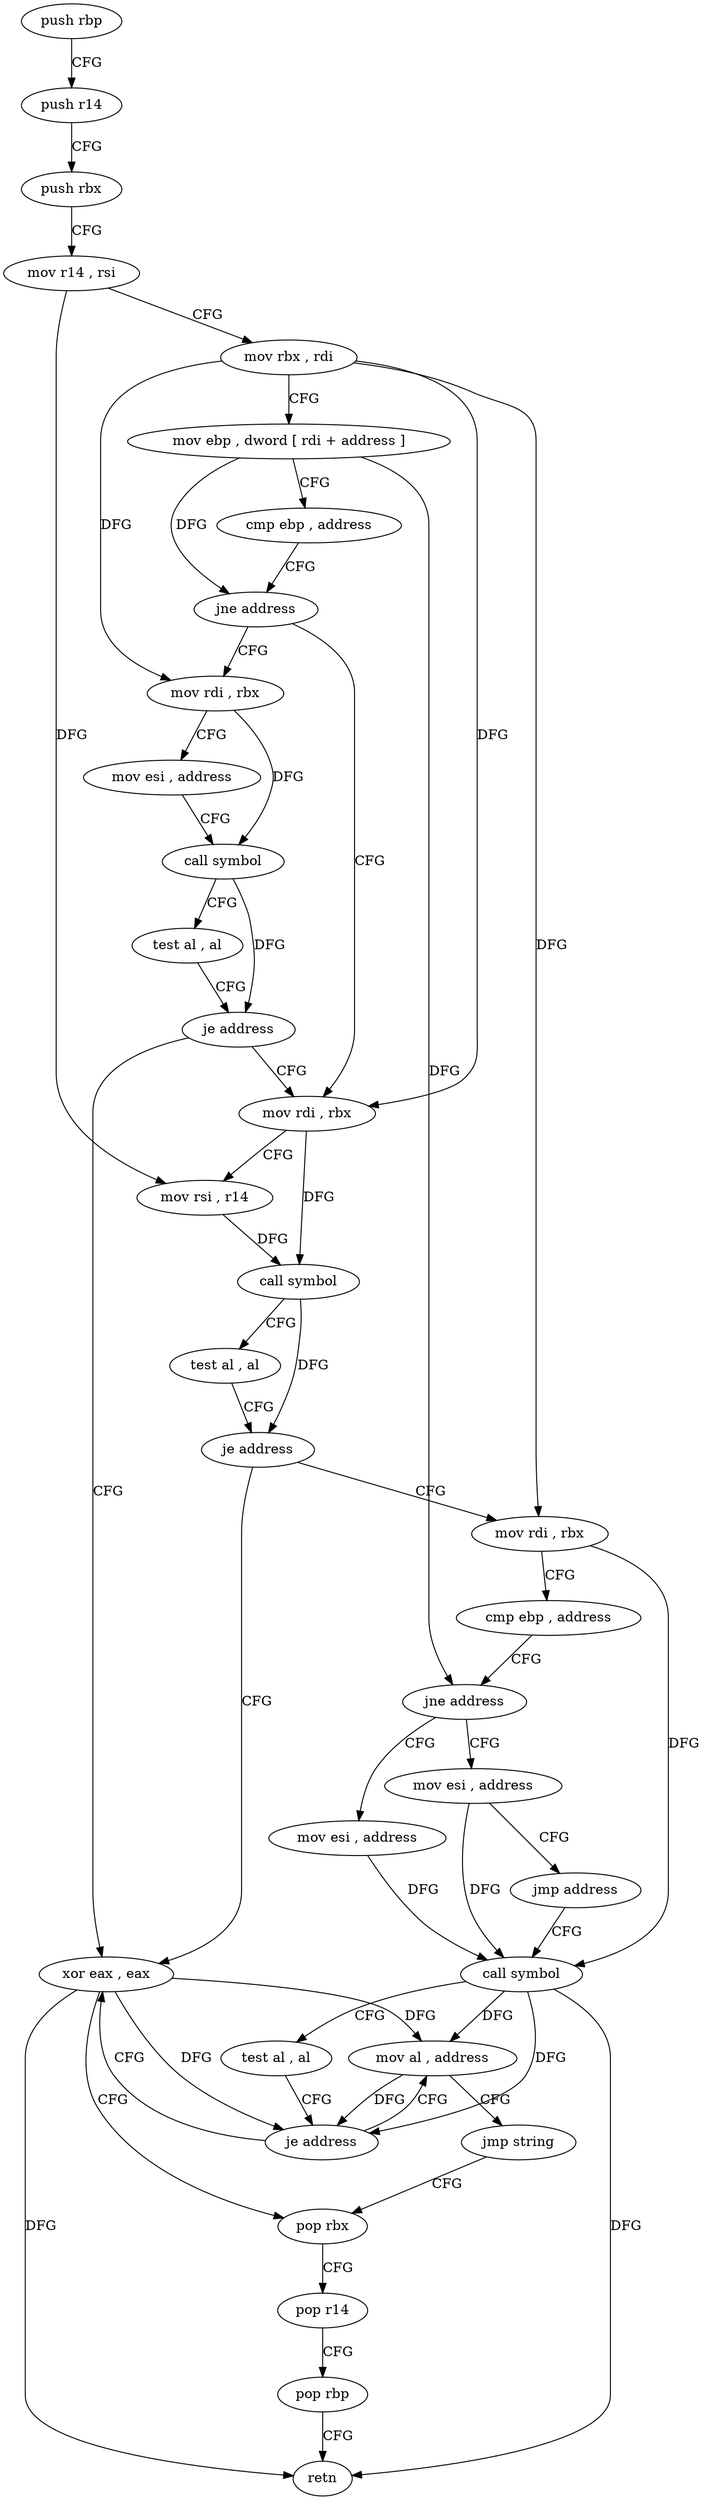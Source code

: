 digraph "func" {
"104704" [label = "push rbp" ]
"104705" [label = "push r14" ]
"104707" [label = "push rbx" ]
"104708" [label = "mov r14 , rsi" ]
"104711" [label = "mov rbx , rdi" ]
"104714" [label = "mov ebp , dword [ rdi + address ]" ]
"104717" [label = "cmp ebp , address" ]
"104720" [label = "jne address" ]
"104739" [label = "mov rdi , rbx" ]
"104722" [label = "mov rdi , rbx" ]
"104742" [label = "mov rsi , r14" ]
"104745" [label = "call symbol" ]
"104750" [label = "test al , al" ]
"104752" [label = "je address" ]
"104787" [label = "xor eax , eax" ]
"104754" [label = "mov rdi , rbx" ]
"104725" [label = "mov esi , address" ]
"104730" [label = "call symbol" ]
"104735" [label = "test al , al" ]
"104737" [label = "je address" ]
"104789" [label = "pop rbx" ]
"104757" [label = "cmp ebp , address" ]
"104760" [label = "jne address" ]
"104769" [label = "mov esi , address" ]
"104762" [label = "mov esi , address" ]
"104774" [label = "call symbol" ]
"104767" [label = "jmp address" ]
"104783" [label = "mov al , address" ]
"104785" [label = "jmp string" ]
"104779" [label = "test al , al" ]
"104781" [label = "je address" ]
"104790" [label = "pop r14" ]
"104792" [label = "pop rbp" ]
"104793" [label = "retn" ]
"104704" -> "104705" [ label = "CFG" ]
"104705" -> "104707" [ label = "CFG" ]
"104707" -> "104708" [ label = "CFG" ]
"104708" -> "104711" [ label = "CFG" ]
"104708" -> "104742" [ label = "DFG" ]
"104711" -> "104714" [ label = "CFG" ]
"104711" -> "104739" [ label = "DFG" ]
"104711" -> "104722" [ label = "DFG" ]
"104711" -> "104754" [ label = "DFG" ]
"104714" -> "104717" [ label = "CFG" ]
"104714" -> "104720" [ label = "DFG" ]
"104714" -> "104760" [ label = "DFG" ]
"104717" -> "104720" [ label = "CFG" ]
"104720" -> "104739" [ label = "CFG" ]
"104720" -> "104722" [ label = "CFG" ]
"104739" -> "104742" [ label = "CFG" ]
"104739" -> "104745" [ label = "DFG" ]
"104722" -> "104725" [ label = "CFG" ]
"104722" -> "104730" [ label = "DFG" ]
"104742" -> "104745" [ label = "DFG" ]
"104745" -> "104750" [ label = "CFG" ]
"104745" -> "104752" [ label = "DFG" ]
"104750" -> "104752" [ label = "CFG" ]
"104752" -> "104787" [ label = "CFG" ]
"104752" -> "104754" [ label = "CFG" ]
"104787" -> "104789" [ label = "CFG" ]
"104787" -> "104793" [ label = "DFG" ]
"104787" -> "104781" [ label = "DFG" ]
"104787" -> "104783" [ label = "DFG" ]
"104754" -> "104757" [ label = "CFG" ]
"104754" -> "104774" [ label = "DFG" ]
"104725" -> "104730" [ label = "CFG" ]
"104730" -> "104735" [ label = "CFG" ]
"104730" -> "104737" [ label = "DFG" ]
"104735" -> "104737" [ label = "CFG" ]
"104737" -> "104787" [ label = "CFG" ]
"104737" -> "104739" [ label = "CFG" ]
"104789" -> "104790" [ label = "CFG" ]
"104757" -> "104760" [ label = "CFG" ]
"104760" -> "104769" [ label = "CFG" ]
"104760" -> "104762" [ label = "CFG" ]
"104769" -> "104774" [ label = "DFG" ]
"104762" -> "104767" [ label = "CFG" ]
"104762" -> "104774" [ label = "DFG" ]
"104774" -> "104779" [ label = "CFG" ]
"104774" -> "104793" [ label = "DFG" ]
"104774" -> "104781" [ label = "DFG" ]
"104774" -> "104783" [ label = "DFG" ]
"104767" -> "104774" [ label = "CFG" ]
"104783" -> "104785" [ label = "CFG" ]
"104783" -> "104781" [ label = "DFG" ]
"104785" -> "104789" [ label = "CFG" ]
"104779" -> "104781" [ label = "CFG" ]
"104781" -> "104787" [ label = "CFG" ]
"104781" -> "104783" [ label = "CFG" ]
"104790" -> "104792" [ label = "CFG" ]
"104792" -> "104793" [ label = "CFG" ]
}
